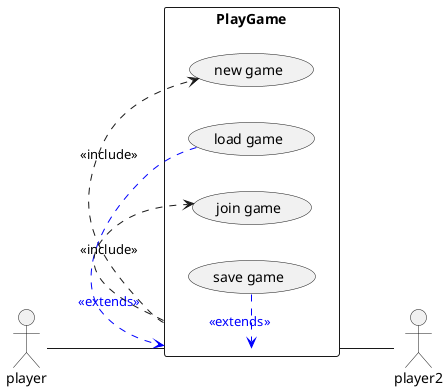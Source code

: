 @startuml
left to right direction
skinparam packageStyle rectangle
actor player
actor player2

rectangle PlayGame {
  player -- (PlayGame)
  (PlayGame) .> (new game) : <<include>>
  (load game) .> (PlayGame) #blue;line.dashed;text:blue : <<extends>>
  (PlayGame) .> (join game) : <<include>>
  (save game) .> (PlayGame) #blue;line.dashed;text:blue : <<extends>>
  (PlayGame) -- player2
}

@enduml